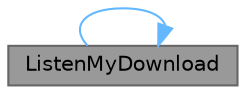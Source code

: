 digraph "ListenMyDownload"
{
 // LATEX_PDF_SIZE
  bgcolor="transparent";
  edge [fontname=Helvetica,fontsize=10,labelfontname=Helvetica,labelfontsize=10];
  node [fontname=Helvetica,fontsize=10,shape=box,height=0.2,width=0.4];
  rankdir="RL";
  Node1 [id="Node000001",label="ListenMyDownload",height=0.2,width=0.4,color="gray40", fillcolor="grey60", style="filled", fontcolor="black",tooltip="构造函数，初始化下载管理界面"];
  Node1 -> Node1 [id="edge1_Node000001_Node000001",dir="back",color="steelblue1",style="solid",tooltip=" "];
}
